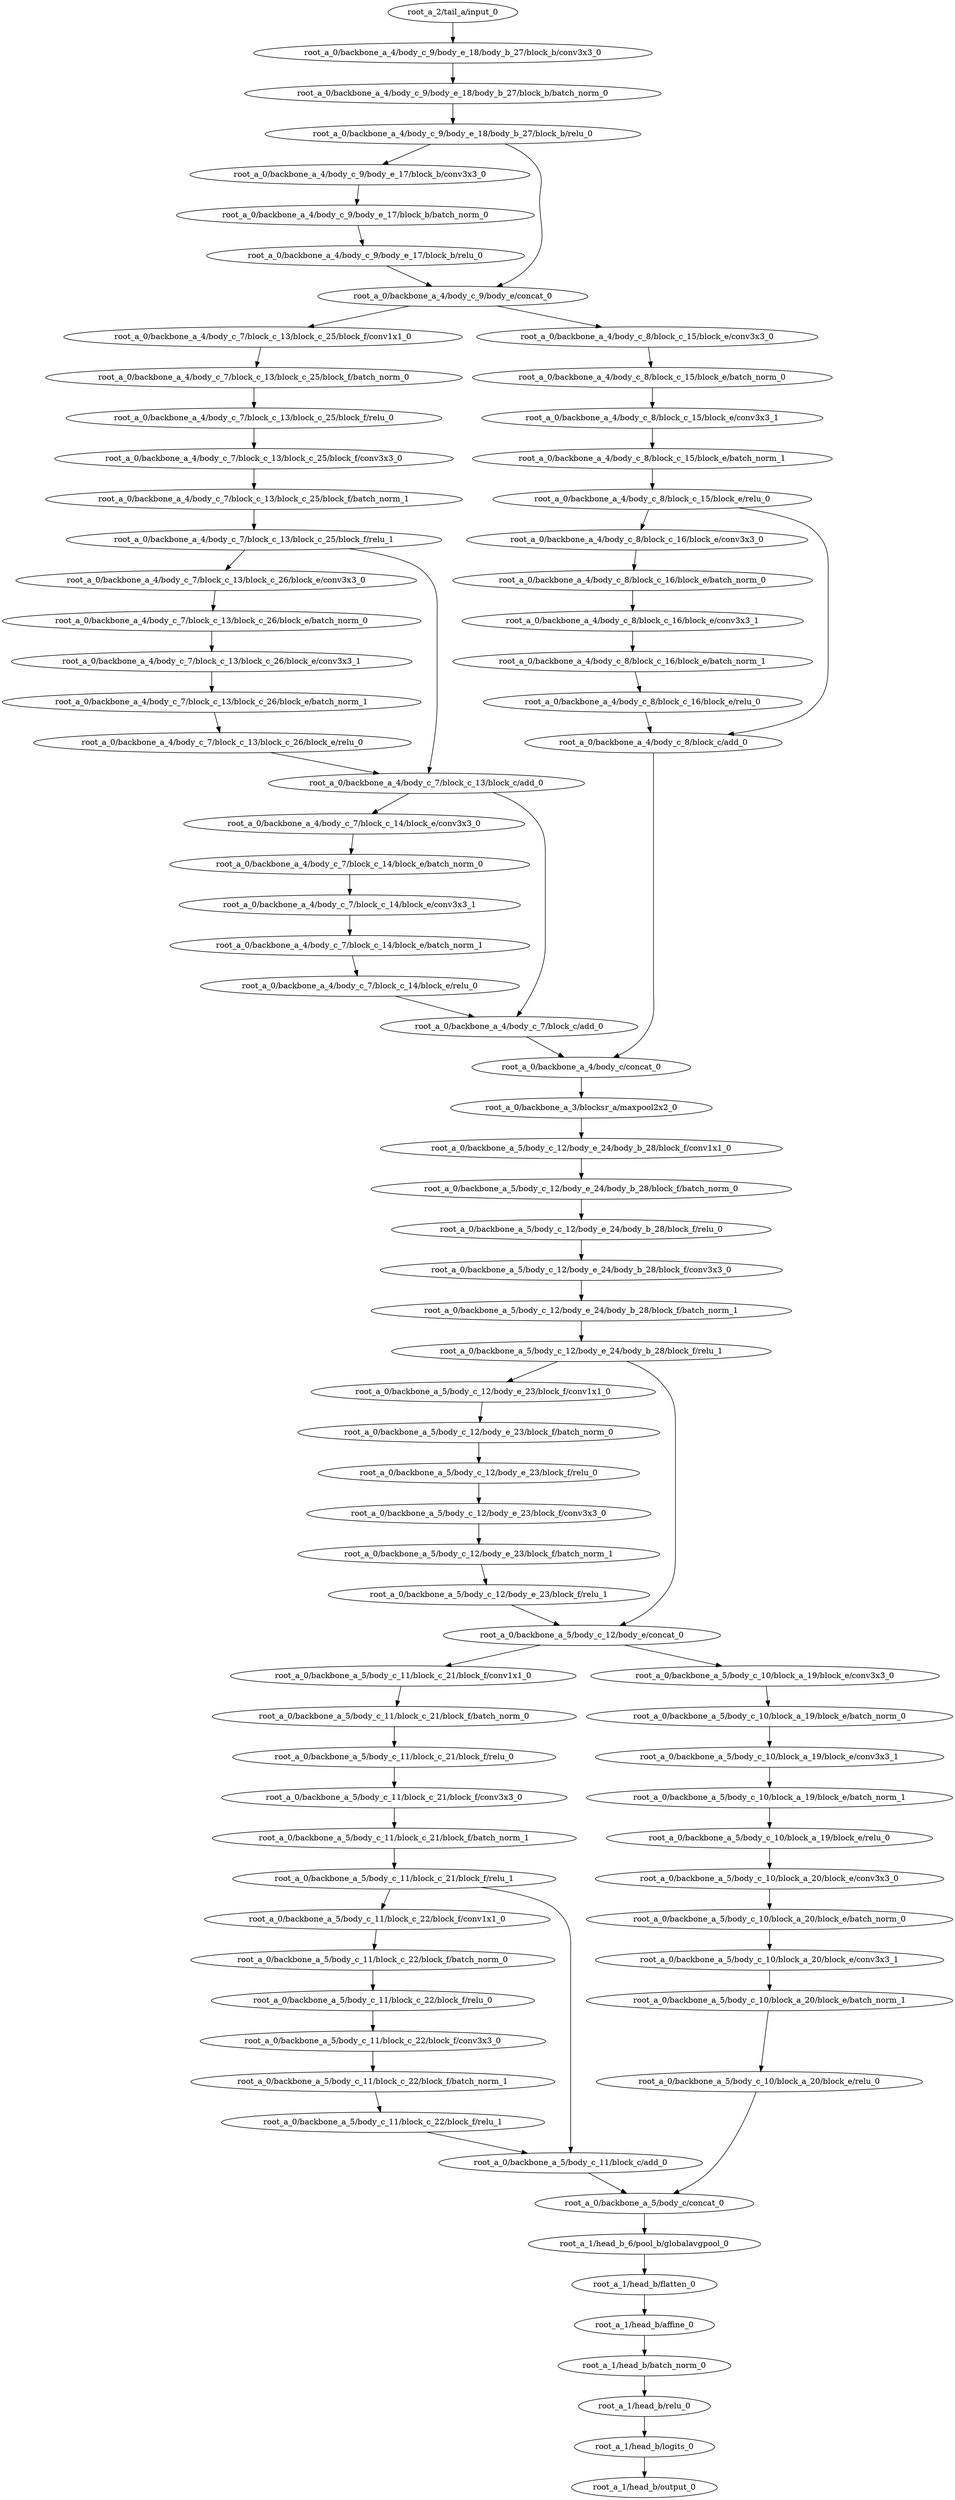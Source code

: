digraph root_a {
	"root_a_2/tail_a/input_0"
	"root_a_0/backbone_a_4/body_c_9/body_e_18/body_b_27/block_b/conv3x3_0"
	"root_a_0/backbone_a_4/body_c_9/body_e_18/body_b_27/block_b/batch_norm_0"
	"root_a_0/backbone_a_4/body_c_9/body_e_18/body_b_27/block_b/relu_0"
	"root_a_0/backbone_a_4/body_c_9/body_e_17/block_b/conv3x3_0"
	"root_a_0/backbone_a_4/body_c_9/body_e_17/block_b/batch_norm_0"
	"root_a_0/backbone_a_4/body_c_9/body_e_17/block_b/relu_0"
	"root_a_0/backbone_a_4/body_c_9/body_e/concat_0"
	"root_a_0/backbone_a_4/body_c_7/block_c_13/block_c_25/block_f/conv1x1_0"
	"root_a_0/backbone_a_4/body_c_7/block_c_13/block_c_25/block_f/batch_norm_0"
	"root_a_0/backbone_a_4/body_c_7/block_c_13/block_c_25/block_f/relu_0"
	"root_a_0/backbone_a_4/body_c_7/block_c_13/block_c_25/block_f/conv3x3_0"
	"root_a_0/backbone_a_4/body_c_7/block_c_13/block_c_25/block_f/batch_norm_1"
	"root_a_0/backbone_a_4/body_c_7/block_c_13/block_c_25/block_f/relu_1"
	"root_a_0/backbone_a_4/body_c_7/block_c_13/block_c_26/block_e/conv3x3_0"
	"root_a_0/backbone_a_4/body_c_7/block_c_13/block_c_26/block_e/batch_norm_0"
	"root_a_0/backbone_a_4/body_c_7/block_c_13/block_c_26/block_e/conv3x3_1"
	"root_a_0/backbone_a_4/body_c_7/block_c_13/block_c_26/block_e/batch_norm_1"
	"root_a_0/backbone_a_4/body_c_7/block_c_13/block_c_26/block_e/relu_0"
	"root_a_0/backbone_a_4/body_c_7/block_c_13/block_c/add_0"
	"root_a_0/backbone_a_4/body_c_7/block_c_14/block_e/conv3x3_0"
	"root_a_0/backbone_a_4/body_c_7/block_c_14/block_e/batch_norm_0"
	"root_a_0/backbone_a_4/body_c_7/block_c_14/block_e/conv3x3_1"
	"root_a_0/backbone_a_4/body_c_7/block_c_14/block_e/batch_norm_1"
	"root_a_0/backbone_a_4/body_c_7/block_c_14/block_e/relu_0"
	"root_a_0/backbone_a_4/body_c_7/block_c/add_0"
	"root_a_0/backbone_a_4/body_c_8/block_c_15/block_e/conv3x3_0"
	"root_a_0/backbone_a_4/body_c_8/block_c_15/block_e/batch_norm_0"
	"root_a_0/backbone_a_4/body_c_8/block_c_15/block_e/conv3x3_1"
	"root_a_0/backbone_a_4/body_c_8/block_c_15/block_e/batch_norm_1"
	"root_a_0/backbone_a_4/body_c_8/block_c_15/block_e/relu_0"
	"root_a_0/backbone_a_4/body_c_8/block_c_16/block_e/conv3x3_0"
	"root_a_0/backbone_a_4/body_c_8/block_c_16/block_e/batch_norm_0"
	"root_a_0/backbone_a_4/body_c_8/block_c_16/block_e/conv3x3_1"
	"root_a_0/backbone_a_4/body_c_8/block_c_16/block_e/batch_norm_1"
	"root_a_0/backbone_a_4/body_c_8/block_c_16/block_e/relu_0"
	"root_a_0/backbone_a_4/body_c_8/block_c/add_0"
	"root_a_0/backbone_a_4/body_c/concat_0"
	"root_a_0/backbone_a_3/blocksr_a/maxpool2x2_0"
	"root_a_0/backbone_a_5/body_c_12/body_e_24/body_b_28/block_f/conv1x1_0"
	"root_a_0/backbone_a_5/body_c_12/body_e_24/body_b_28/block_f/batch_norm_0"
	"root_a_0/backbone_a_5/body_c_12/body_e_24/body_b_28/block_f/relu_0"
	"root_a_0/backbone_a_5/body_c_12/body_e_24/body_b_28/block_f/conv3x3_0"
	"root_a_0/backbone_a_5/body_c_12/body_e_24/body_b_28/block_f/batch_norm_1"
	"root_a_0/backbone_a_5/body_c_12/body_e_24/body_b_28/block_f/relu_1"
	"root_a_0/backbone_a_5/body_c_12/body_e_23/block_f/conv1x1_0"
	"root_a_0/backbone_a_5/body_c_12/body_e_23/block_f/batch_norm_0"
	"root_a_0/backbone_a_5/body_c_12/body_e_23/block_f/relu_0"
	"root_a_0/backbone_a_5/body_c_12/body_e_23/block_f/conv3x3_0"
	"root_a_0/backbone_a_5/body_c_12/body_e_23/block_f/batch_norm_1"
	"root_a_0/backbone_a_5/body_c_12/body_e_23/block_f/relu_1"
	"root_a_0/backbone_a_5/body_c_12/body_e/concat_0"
	"root_a_0/backbone_a_5/body_c_11/block_c_21/block_f/conv1x1_0"
	"root_a_0/backbone_a_5/body_c_11/block_c_21/block_f/batch_norm_0"
	"root_a_0/backbone_a_5/body_c_11/block_c_21/block_f/relu_0"
	"root_a_0/backbone_a_5/body_c_11/block_c_21/block_f/conv3x3_0"
	"root_a_0/backbone_a_5/body_c_11/block_c_21/block_f/batch_norm_1"
	"root_a_0/backbone_a_5/body_c_11/block_c_21/block_f/relu_1"
	"root_a_0/backbone_a_5/body_c_11/block_c_22/block_f/conv1x1_0"
	"root_a_0/backbone_a_5/body_c_11/block_c_22/block_f/batch_norm_0"
	"root_a_0/backbone_a_5/body_c_11/block_c_22/block_f/relu_0"
	"root_a_0/backbone_a_5/body_c_11/block_c_22/block_f/conv3x3_0"
	"root_a_0/backbone_a_5/body_c_11/block_c_22/block_f/batch_norm_1"
	"root_a_0/backbone_a_5/body_c_11/block_c_22/block_f/relu_1"
	"root_a_0/backbone_a_5/body_c_11/block_c/add_0"
	"root_a_0/backbone_a_5/body_c_10/block_a_19/block_e/conv3x3_0"
	"root_a_0/backbone_a_5/body_c_10/block_a_19/block_e/batch_norm_0"
	"root_a_0/backbone_a_5/body_c_10/block_a_19/block_e/conv3x3_1"
	"root_a_0/backbone_a_5/body_c_10/block_a_19/block_e/batch_norm_1"
	"root_a_0/backbone_a_5/body_c_10/block_a_19/block_e/relu_0"
	"root_a_0/backbone_a_5/body_c_10/block_a_20/block_e/conv3x3_0"
	"root_a_0/backbone_a_5/body_c_10/block_a_20/block_e/batch_norm_0"
	"root_a_0/backbone_a_5/body_c_10/block_a_20/block_e/conv3x3_1"
	"root_a_0/backbone_a_5/body_c_10/block_a_20/block_e/batch_norm_1"
	"root_a_0/backbone_a_5/body_c_10/block_a_20/block_e/relu_0"
	"root_a_0/backbone_a_5/body_c/concat_0"
	"root_a_1/head_b_6/pool_b/globalavgpool_0"
	"root_a_1/head_b/flatten_0"
	"root_a_1/head_b/affine_0"
	"root_a_1/head_b/batch_norm_0"
	"root_a_1/head_b/relu_0"
	"root_a_1/head_b/logits_0"
	"root_a_1/head_b/output_0"

	"root_a_2/tail_a/input_0" -> "root_a_0/backbone_a_4/body_c_9/body_e_18/body_b_27/block_b/conv3x3_0"
	"root_a_0/backbone_a_4/body_c_9/body_e_18/body_b_27/block_b/conv3x3_0" -> "root_a_0/backbone_a_4/body_c_9/body_e_18/body_b_27/block_b/batch_norm_0"
	"root_a_0/backbone_a_4/body_c_9/body_e_18/body_b_27/block_b/batch_norm_0" -> "root_a_0/backbone_a_4/body_c_9/body_e_18/body_b_27/block_b/relu_0"
	"root_a_0/backbone_a_4/body_c_9/body_e_18/body_b_27/block_b/relu_0" -> "root_a_0/backbone_a_4/body_c_9/body_e_17/block_b/conv3x3_0"
	"root_a_0/backbone_a_4/body_c_9/body_e_17/block_b/conv3x3_0" -> "root_a_0/backbone_a_4/body_c_9/body_e_17/block_b/batch_norm_0"
	"root_a_0/backbone_a_4/body_c_9/body_e_17/block_b/batch_norm_0" -> "root_a_0/backbone_a_4/body_c_9/body_e_17/block_b/relu_0"
	"root_a_0/backbone_a_4/body_c_9/body_e_18/body_b_27/block_b/relu_0" -> "root_a_0/backbone_a_4/body_c_9/body_e/concat_0"
	"root_a_0/backbone_a_4/body_c_9/body_e_17/block_b/relu_0" -> "root_a_0/backbone_a_4/body_c_9/body_e/concat_0"
	"root_a_0/backbone_a_4/body_c_9/body_e/concat_0" -> "root_a_0/backbone_a_4/body_c_7/block_c_13/block_c_25/block_f/conv1x1_0"
	"root_a_0/backbone_a_4/body_c_7/block_c_13/block_c_25/block_f/conv1x1_0" -> "root_a_0/backbone_a_4/body_c_7/block_c_13/block_c_25/block_f/batch_norm_0"
	"root_a_0/backbone_a_4/body_c_7/block_c_13/block_c_25/block_f/batch_norm_0" -> "root_a_0/backbone_a_4/body_c_7/block_c_13/block_c_25/block_f/relu_0"
	"root_a_0/backbone_a_4/body_c_7/block_c_13/block_c_25/block_f/relu_0" -> "root_a_0/backbone_a_4/body_c_7/block_c_13/block_c_25/block_f/conv3x3_0"
	"root_a_0/backbone_a_4/body_c_7/block_c_13/block_c_25/block_f/conv3x3_0" -> "root_a_0/backbone_a_4/body_c_7/block_c_13/block_c_25/block_f/batch_norm_1"
	"root_a_0/backbone_a_4/body_c_7/block_c_13/block_c_25/block_f/batch_norm_1" -> "root_a_0/backbone_a_4/body_c_7/block_c_13/block_c_25/block_f/relu_1"
	"root_a_0/backbone_a_4/body_c_7/block_c_13/block_c_25/block_f/relu_1" -> "root_a_0/backbone_a_4/body_c_7/block_c_13/block_c_26/block_e/conv3x3_0"
	"root_a_0/backbone_a_4/body_c_7/block_c_13/block_c_26/block_e/conv3x3_0" -> "root_a_0/backbone_a_4/body_c_7/block_c_13/block_c_26/block_e/batch_norm_0"
	"root_a_0/backbone_a_4/body_c_7/block_c_13/block_c_26/block_e/batch_norm_0" -> "root_a_0/backbone_a_4/body_c_7/block_c_13/block_c_26/block_e/conv3x3_1"
	"root_a_0/backbone_a_4/body_c_7/block_c_13/block_c_26/block_e/conv3x3_1" -> "root_a_0/backbone_a_4/body_c_7/block_c_13/block_c_26/block_e/batch_norm_1"
	"root_a_0/backbone_a_4/body_c_7/block_c_13/block_c_26/block_e/batch_norm_1" -> "root_a_0/backbone_a_4/body_c_7/block_c_13/block_c_26/block_e/relu_0"
	"root_a_0/backbone_a_4/body_c_7/block_c_13/block_c_26/block_e/relu_0" -> "root_a_0/backbone_a_4/body_c_7/block_c_13/block_c/add_0"
	"root_a_0/backbone_a_4/body_c_7/block_c_13/block_c_25/block_f/relu_1" -> "root_a_0/backbone_a_4/body_c_7/block_c_13/block_c/add_0"
	"root_a_0/backbone_a_4/body_c_7/block_c_13/block_c/add_0" -> "root_a_0/backbone_a_4/body_c_7/block_c_14/block_e/conv3x3_0"
	"root_a_0/backbone_a_4/body_c_7/block_c_14/block_e/conv3x3_0" -> "root_a_0/backbone_a_4/body_c_7/block_c_14/block_e/batch_norm_0"
	"root_a_0/backbone_a_4/body_c_7/block_c_14/block_e/batch_norm_0" -> "root_a_0/backbone_a_4/body_c_7/block_c_14/block_e/conv3x3_1"
	"root_a_0/backbone_a_4/body_c_7/block_c_14/block_e/conv3x3_1" -> "root_a_0/backbone_a_4/body_c_7/block_c_14/block_e/batch_norm_1"
	"root_a_0/backbone_a_4/body_c_7/block_c_14/block_e/batch_norm_1" -> "root_a_0/backbone_a_4/body_c_7/block_c_14/block_e/relu_0"
	"root_a_0/backbone_a_4/body_c_7/block_c_13/block_c/add_0" -> "root_a_0/backbone_a_4/body_c_7/block_c/add_0"
	"root_a_0/backbone_a_4/body_c_7/block_c_14/block_e/relu_0" -> "root_a_0/backbone_a_4/body_c_7/block_c/add_0"
	"root_a_0/backbone_a_4/body_c_9/body_e/concat_0" -> "root_a_0/backbone_a_4/body_c_8/block_c_15/block_e/conv3x3_0"
	"root_a_0/backbone_a_4/body_c_8/block_c_15/block_e/conv3x3_0" -> "root_a_0/backbone_a_4/body_c_8/block_c_15/block_e/batch_norm_0"
	"root_a_0/backbone_a_4/body_c_8/block_c_15/block_e/batch_norm_0" -> "root_a_0/backbone_a_4/body_c_8/block_c_15/block_e/conv3x3_1"
	"root_a_0/backbone_a_4/body_c_8/block_c_15/block_e/conv3x3_1" -> "root_a_0/backbone_a_4/body_c_8/block_c_15/block_e/batch_norm_1"
	"root_a_0/backbone_a_4/body_c_8/block_c_15/block_e/batch_norm_1" -> "root_a_0/backbone_a_4/body_c_8/block_c_15/block_e/relu_0"
	"root_a_0/backbone_a_4/body_c_8/block_c_15/block_e/relu_0" -> "root_a_0/backbone_a_4/body_c_8/block_c_16/block_e/conv3x3_0"
	"root_a_0/backbone_a_4/body_c_8/block_c_16/block_e/conv3x3_0" -> "root_a_0/backbone_a_4/body_c_8/block_c_16/block_e/batch_norm_0"
	"root_a_0/backbone_a_4/body_c_8/block_c_16/block_e/batch_norm_0" -> "root_a_0/backbone_a_4/body_c_8/block_c_16/block_e/conv3x3_1"
	"root_a_0/backbone_a_4/body_c_8/block_c_16/block_e/conv3x3_1" -> "root_a_0/backbone_a_4/body_c_8/block_c_16/block_e/batch_norm_1"
	"root_a_0/backbone_a_4/body_c_8/block_c_16/block_e/batch_norm_1" -> "root_a_0/backbone_a_4/body_c_8/block_c_16/block_e/relu_0"
	"root_a_0/backbone_a_4/body_c_8/block_c_16/block_e/relu_0" -> "root_a_0/backbone_a_4/body_c_8/block_c/add_0"
	"root_a_0/backbone_a_4/body_c_8/block_c_15/block_e/relu_0" -> "root_a_0/backbone_a_4/body_c_8/block_c/add_0"
	"root_a_0/backbone_a_4/body_c_7/block_c/add_0" -> "root_a_0/backbone_a_4/body_c/concat_0"
	"root_a_0/backbone_a_4/body_c_8/block_c/add_0" -> "root_a_0/backbone_a_4/body_c/concat_0"
	"root_a_0/backbone_a_4/body_c/concat_0" -> "root_a_0/backbone_a_3/blocksr_a/maxpool2x2_0"
	"root_a_0/backbone_a_3/blocksr_a/maxpool2x2_0" -> "root_a_0/backbone_a_5/body_c_12/body_e_24/body_b_28/block_f/conv1x1_0"
	"root_a_0/backbone_a_5/body_c_12/body_e_24/body_b_28/block_f/conv1x1_0" -> "root_a_0/backbone_a_5/body_c_12/body_e_24/body_b_28/block_f/batch_norm_0"
	"root_a_0/backbone_a_5/body_c_12/body_e_24/body_b_28/block_f/batch_norm_0" -> "root_a_0/backbone_a_5/body_c_12/body_e_24/body_b_28/block_f/relu_0"
	"root_a_0/backbone_a_5/body_c_12/body_e_24/body_b_28/block_f/relu_0" -> "root_a_0/backbone_a_5/body_c_12/body_e_24/body_b_28/block_f/conv3x3_0"
	"root_a_0/backbone_a_5/body_c_12/body_e_24/body_b_28/block_f/conv3x3_0" -> "root_a_0/backbone_a_5/body_c_12/body_e_24/body_b_28/block_f/batch_norm_1"
	"root_a_0/backbone_a_5/body_c_12/body_e_24/body_b_28/block_f/batch_norm_1" -> "root_a_0/backbone_a_5/body_c_12/body_e_24/body_b_28/block_f/relu_1"
	"root_a_0/backbone_a_5/body_c_12/body_e_24/body_b_28/block_f/relu_1" -> "root_a_0/backbone_a_5/body_c_12/body_e_23/block_f/conv1x1_0"
	"root_a_0/backbone_a_5/body_c_12/body_e_23/block_f/conv1x1_0" -> "root_a_0/backbone_a_5/body_c_12/body_e_23/block_f/batch_norm_0"
	"root_a_0/backbone_a_5/body_c_12/body_e_23/block_f/batch_norm_0" -> "root_a_0/backbone_a_5/body_c_12/body_e_23/block_f/relu_0"
	"root_a_0/backbone_a_5/body_c_12/body_e_23/block_f/relu_0" -> "root_a_0/backbone_a_5/body_c_12/body_e_23/block_f/conv3x3_0"
	"root_a_0/backbone_a_5/body_c_12/body_e_23/block_f/conv3x3_0" -> "root_a_0/backbone_a_5/body_c_12/body_e_23/block_f/batch_norm_1"
	"root_a_0/backbone_a_5/body_c_12/body_e_23/block_f/batch_norm_1" -> "root_a_0/backbone_a_5/body_c_12/body_e_23/block_f/relu_1"
	"root_a_0/backbone_a_5/body_c_12/body_e_23/block_f/relu_1" -> "root_a_0/backbone_a_5/body_c_12/body_e/concat_0"
	"root_a_0/backbone_a_5/body_c_12/body_e_24/body_b_28/block_f/relu_1" -> "root_a_0/backbone_a_5/body_c_12/body_e/concat_0"
	"root_a_0/backbone_a_5/body_c_12/body_e/concat_0" -> "root_a_0/backbone_a_5/body_c_11/block_c_21/block_f/conv1x1_0"
	"root_a_0/backbone_a_5/body_c_11/block_c_21/block_f/conv1x1_0" -> "root_a_0/backbone_a_5/body_c_11/block_c_21/block_f/batch_norm_0"
	"root_a_0/backbone_a_5/body_c_11/block_c_21/block_f/batch_norm_0" -> "root_a_0/backbone_a_5/body_c_11/block_c_21/block_f/relu_0"
	"root_a_0/backbone_a_5/body_c_11/block_c_21/block_f/relu_0" -> "root_a_0/backbone_a_5/body_c_11/block_c_21/block_f/conv3x3_0"
	"root_a_0/backbone_a_5/body_c_11/block_c_21/block_f/conv3x3_0" -> "root_a_0/backbone_a_5/body_c_11/block_c_21/block_f/batch_norm_1"
	"root_a_0/backbone_a_5/body_c_11/block_c_21/block_f/batch_norm_1" -> "root_a_0/backbone_a_5/body_c_11/block_c_21/block_f/relu_1"
	"root_a_0/backbone_a_5/body_c_11/block_c_21/block_f/relu_1" -> "root_a_0/backbone_a_5/body_c_11/block_c_22/block_f/conv1x1_0"
	"root_a_0/backbone_a_5/body_c_11/block_c_22/block_f/conv1x1_0" -> "root_a_0/backbone_a_5/body_c_11/block_c_22/block_f/batch_norm_0"
	"root_a_0/backbone_a_5/body_c_11/block_c_22/block_f/batch_norm_0" -> "root_a_0/backbone_a_5/body_c_11/block_c_22/block_f/relu_0"
	"root_a_0/backbone_a_5/body_c_11/block_c_22/block_f/relu_0" -> "root_a_0/backbone_a_5/body_c_11/block_c_22/block_f/conv3x3_0"
	"root_a_0/backbone_a_5/body_c_11/block_c_22/block_f/conv3x3_0" -> "root_a_0/backbone_a_5/body_c_11/block_c_22/block_f/batch_norm_1"
	"root_a_0/backbone_a_5/body_c_11/block_c_22/block_f/batch_norm_1" -> "root_a_0/backbone_a_5/body_c_11/block_c_22/block_f/relu_1"
	"root_a_0/backbone_a_5/body_c_11/block_c_21/block_f/relu_1" -> "root_a_0/backbone_a_5/body_c_11/block_c/add_0"
	"root_a_0/backbone_a_5/body_c_11/block_c_22/block_f/relu_1" -> "root_a_0/backbone_a_5/body_c_11/block_c/add_0"
	"root_a_0/backbone_a_5/body_c_12/body_e/concat_0" -> "root_a_0/backbone_a_5/body_c_10/block_a_19/block_e/conv3x3_0"
	"root_a_0/backbone_a_5/body_c_10/block_a_19/block_e/conv3x3_0" -> "root_a_0/backbone_a_5/body_c_10/block_a_19/block_e/batch_norm_0"
	"root_a_0/backbone_a_5/body_c_10/block_a_19/block_e/batch_norm_0" -> "root_a_0/backbone_a_5/body_c_10/block_a_19/block_e/conv3x3_1"
	"root_a_0/backbone_a_5/body_c_10/block_a_19/block_e/conv3x3_1" -> "root_a_0/backbone_a_5/body_c_10/block_a_19/block_e/batch_norm_1"
	"root_a_0/backbone_a_5/body_c_10/block_a_19/block_e/batch_norm_1" -> "root_a_0/backbone_a_5/body_c_10/block_a_19/block_e/relu_0"
	"root_a_0/backbone_a_5/body_c_10/block_a_19/block_e/relu_0" -> "root_a_0/backbone_a_5/body_c_10/block_a_20/block_e/conv3x3_0"
	"root_a_0/backbone_a_5/body_c_10/block_a_20/block_e/conv3x3_0" -> "root_a_0/backbone_a_5/body_c_10/block_a_20/block_e/batch_norm_0"
	"root_a_0/backbone_a_5/body_c_10/block_a_20/block_e/batch_norm_0" -> "root_a_0/backbone_a_5/body_c_10/block_a_20/block_e/conv3x3_1"
	"root_a_0/backbone_a_5/body_c_10/block_a_20/block_e/conv3x3_1" -> "root_a_0/backbone_a_5/body_c_10/block_a_20/block_e/batch_norm_1"
	"root_a_0/backbone_a_5/body_c_10/block_a_20/block_e/batch_norm_1" -> "root_a_0/backbone_a_5/body_c_10/block_a_20/block_e/relu_0"
	"root_a_0/backbone_a_5/body_c_11/block_c/add_0" -> "root_a_0/backbone_a_5/body_c/concat_0"
	"root_a_0/backbone_a_5/body_c_10/block_a_20/block_e/relu_0" -> "root_a_0/backbone_a_5/body_c/concat_0"
	"root_a_0/backbone_a_5/body_c/concat_0" -> "root_a_1/head_b_6/pool_b/globalavgpool_0"
	"root_a_1/head_b_6/pool_b/globalavgpool_0" -> "root_a_1/head_b/flatten_0"
	"root_a_1/head_b/flatten_0" -> "root_a_1/head_b/affine_0"
	"root_a_1/head_b/affine_0" -> "root_a_1/head_b/batch_norm_0"
	"root_a_1/head_b/batch_norm_0" -> "root_a_1/head_b/relu_0"
	"root_a_1/head_b/relu_0" -> "root_a_1/head_b/logits_0"
	"root_a_1/head_b/logits_0" -> "root_a_1/head_b/output_0"

}
